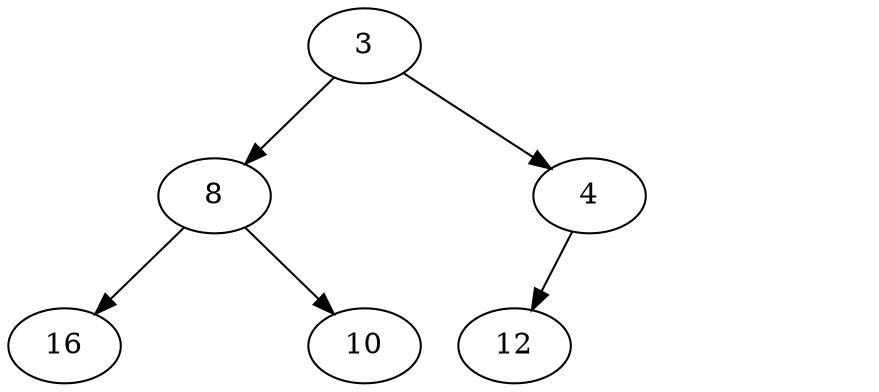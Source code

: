 digraph G {
  3 -> 8;
  {edge [style=invis] 3 -> {a [style=invis]};}
  3 -> 4;
  8 -> 16;
  {edge [style=invis] 8 -> {b [style=invis]};}
  8 -> 10;
  4 -> 12;
  {edge [style=invis] 4 -> {c [style=invis]};}
  {edge [style=invis] 4 -> {d [style=invis]};}
}
